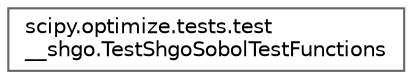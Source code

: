 digraph "Graphical Class Hierarchy"
{
 // LATEX_PDF_SIZE
  bgcolor="transparent";
  edge [fontname=Helvetica,fontsize=10,labelfontname=Helvetica,labelfontsize=10];
  node [fontname=Helvetica,fontsize=10,shape=box,height=0.2,width=0.4];
  rankdir="LR";
  Node0 [id="Node000000",label="scipy.optimize.tests.test\l__shgo.TestShgoSobolTestFunctions",height=0.2,width=0.4,color="grey40", fillcolor="white", style="filled",URL="$df/de8/classscipy_1_1optimize_1_1tests_1_1test____shgo_1_1TestShgoSobolTestFunctions.html",tooltip=" "];
}

